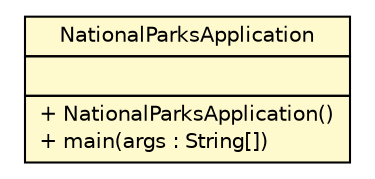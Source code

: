#!/usr/local/bin/dot
#
# Class diagram 
# Generated by UMLGraph version R5_6 (http://www.umlgraph.org/)
#

digraph G {
	edge [fontname="Helvetica",fontsize=10,labelfontname="Helvetica",labelfontsize=10];
	node [fontname="Helvetica",fontsize=10,shape=plaintext];
	nodesep=0.25;
	ranksep=0.5;
	// edu.easternct.csc231.nationalparks.NationalParksApplication
	c353 [label=<<table title="edu.easternct.csc231.nationalparks.NationalParksApplication" border="0" cellborder="1" cellspacing="0" cellpadding="2" port="p" bgcolor="lemonChiffon" href="./NationalParksApplication.html">
		<tr><td><table border="0" cellspacing="0" cellpadding="1">
<tr><td align="center" balign="center"> NationalParksApplication </td></tr>
		</table></td></tr>
		<tr><td><table border="0" cellspacing="0" cellpadding="1">
<tr><td align="left" balign="left">  </td></tr>
		</table></td></tr>
		<tr><td><table border="0" cellspacing="0" cellpadding="1">
<tr><td align="left" balign="left"> + NationalParksApplication() </td></tr>
<tr><td align="left" balign="left"> + main(args : String[]) </td></tr>
		</table></td></tr>
		</table>>, URL="./NationalParksApplication.html", fontname="Helvetica", fontcolor="black", fontsize=10.0];
}

